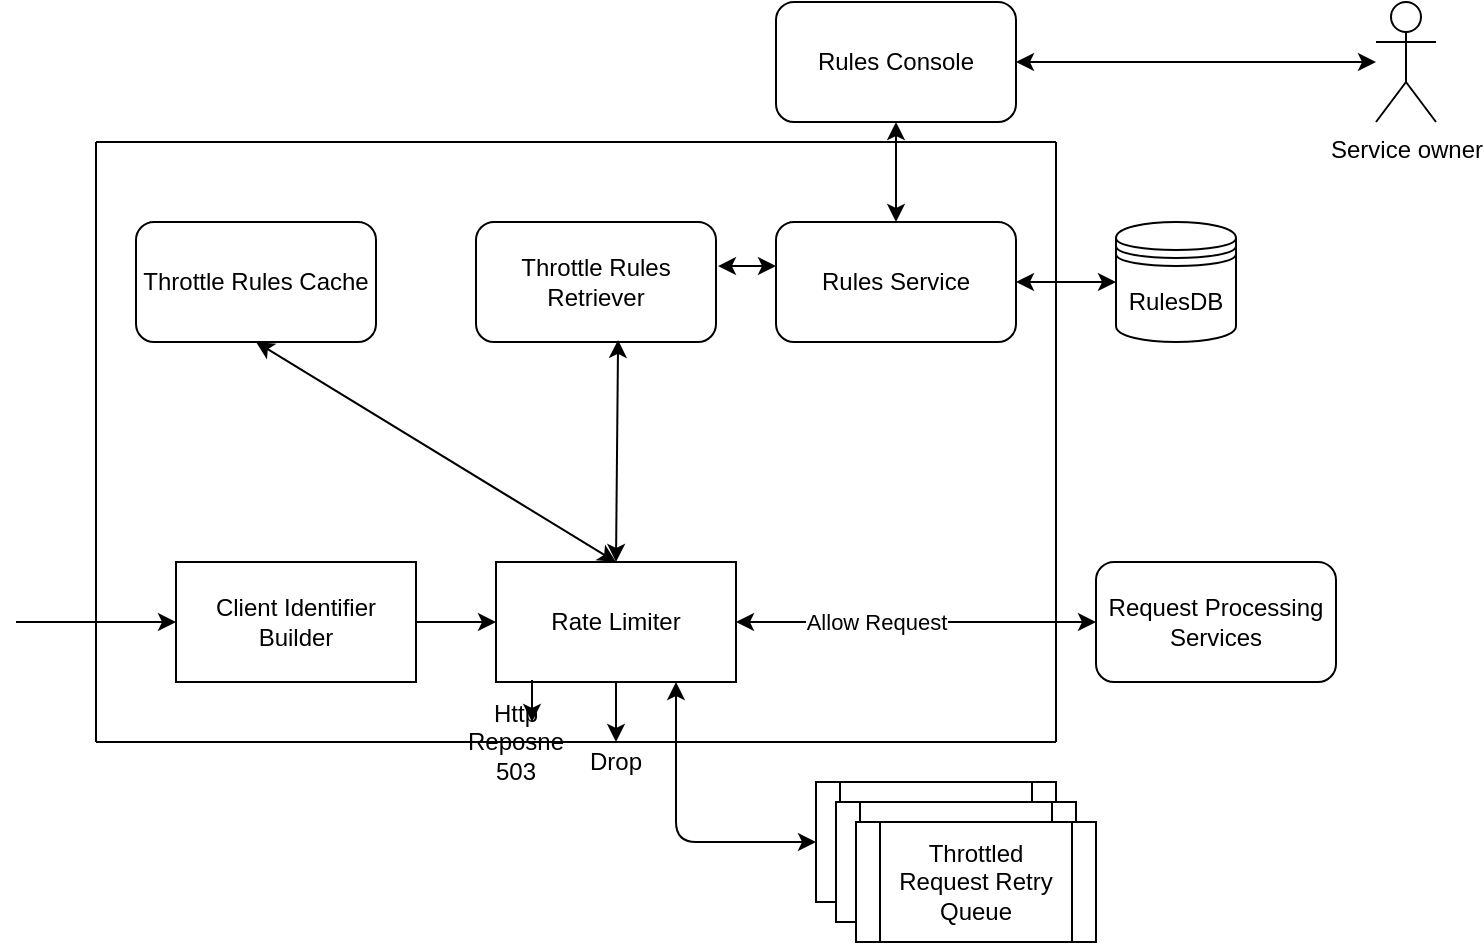 <mxfile version="14.8.6" type="github">
  <diagram id="HYuLJ-ym9R1XKDQ6_qAn" name="Page-1">
    <mxGraphModel dx="968" dy="782" grid="1" gridSize="10" guides="1" tooltips="1" connect="1" arrows="1" fold="1" page="1" pageScale="1" pageWidth="100" pageHeight="100" math="0" shadow="0">
      <root>
        <mxCell id="0" />
        <mxCell id="1" parent="0" />
        <mxCell id="Nr82PkmJTxqg345CKWqP-1" value="Client Identifier Builder" style="rounded=0;whiteSpace=wrap;html=1;" vertex="1" parent="1">
          <mxGeometry y="10" width="120" height="60" as="geometry" />
        </mxCell>
        <mxCell id="Nr82PkmJTxqg345CKWqP-2" value="Rate Limiter" style="rounded=0;whiteSpace=wrap;html=1;" vertex="1" parent="1">
          <mxGeometry x="160" y="10" width="120" height="60" as="geometry" />
        </mxCell>
        <mxCell id="Nr82PkmJTxqg345CKWqP-3" value="Throttle Rules Retriever" style="rounded=1;whiteSpace=wrap;html=1;" vertex="1" parent="1">
          <mxGeometry x="150" y="-160" width="120" height="60" as="geometry" />
        </mxCell>
        <mxCell id="Nr82PkmJTxqg345CKWqP-4" value="Throttle Rules Cache" style="rounded=1;whiteSpace=wrap;html=1;" vertex="1" parent="1">
          <mxGeometry x="-20" y="-160" width="120" height="60" as="geometry" />
        </mxCell>
        <mxCell id="Nr82PkmJTxqg345CKWqP-5" value="Rules Service" style="rounded=1;whiteSpace=wrap;html=1;" vertex="1" parent="1">
          <mxGeometry x="300" y="-160" width="120" height="60" as="geometry" />
        </mxCell>
        <mxCell id="Nr82PkmJTxqg345CKWqP-7" value="RulesDB" style="shape=datastore;whiteSpace=wrap;html=1;" vertex="1" parent="1">
          <mxGeometry x="470" y="-160" width="60" height="60" as="geometry" />
        </mxCell>
        <mxCell id="Nr82PkmJTxqg345CKWqP-8" value="" style="endArrow=classic;startArrow=classic;html=1;exitX=1;exitY=0.5;exitDx=0;exitDy=0;entryX=0;entryY=0.5;entryDx=0;entryDy=0;" edge="1" parent="1" source="Nr82PkmJTxqg345CKWqP-5" target="Nr82PkmJTxqg345CKWqP-7">
          <mxGeometry width="50" height="50" relative="1" as="geometry">
            <mxPoint x="190" y="10" as="sourcePoint" />
            <mxPoint x="240" y="-40" as="targetPoint" />
          </mxGeometry>
        </mxCell>
        <mxCell id="Nr82PkmJTxqg345CKWqP-9" value="Throttled Request Retry Queue" style="shape=process;whiteSpace=wrap;html=1;backgroundOutline=1;" vertex="1" parent="1">
          <mxGeometry x="320" y="120" width="120" height="60" as="geometry" />
        </mxCell>
        <mxCell id="Nr82PkmJTxqg345CKWqP-10" value="Throttled Request Retry Queue" style="shape=process;whiteSpace=wrap;html=1;backgroundOutline=1;" vertex="1" parent="1">
          <mxGeometry x="330" y="130" width="120" height="60" as="geometry" />
        </mxCell>
        <mxCell id="Nr82PkmJTxqg345CKWqP-11" value="Throttled Request Retry Queue" style="shape=process;whiteSpace=wrap;html=1;backgroundOutline=1;" vertex="1" parent="1">
          <mxGeometry x="340" y="140" width="120" height="60" as="geometry" />
        </mxCell>
        <mxCell id="Nr82PkmJTxqg345CKWqP-12" value="" style="endArrow=classic;html=1;" edge="1" parent="1" source="Nr82PkmJTxqg345CKWqP-2">
          <mxGeometry width="50" height="50" relative="1" as="geometry">
            <mxPoint x="120" y="140" as="sourcePoint" />
            <mxPoint x="220" y="100" as="targetPoint" />
          </mxGeometry>
        </mxCell>
        <mxCell id="Nr82PkmJTxqg345CKWqP-13" value="Drop" style="text;html=1;strokeColor=none;fillColor=none;align=center;verticalAlign=middle;whiteSpace=wrap;rounded=0;" vertex="1" parent="1">
          <mxGeometry x="200" y="100" width="40" height="20" as="geometry" />
        </mxCell>
        <mxCell id="Nr82PkmJTxqg345CKWqP-15" value="" style="endArrow=classic;startArrow=classic;html=1;exitX=0.75;exitY=1;exitDx=0;exitDy=0;entryX=0;entryY=0.5;entryDx=0;entryDy=0;" edge="1" parent="1" source="Nr82PkmJTxqg345CKWqP-2" target="Nr82PkmJTxqg345CKWqP-9">
          <mxGeometry width="50" height="50" relative="1" as="geometry">
            <mxPoint x="120" y="140" as="sourcePoint" />
            <mxPoint x="170" y="90" as="targetPoint" />
            <Array as="points">
              <mxPoint x="250" y="150" />
            </Array>
          </mxGeometry>
        </mxCell>
        <mxCell id="Nr82PkmJTxqg345CKWqP-16" value="" style="endArrow=classic;html=1;exitX=0.15;exitY=0.983;exitDx=0;exitDy=0;exitPerimeter=0;" edge="1" parent="1" source="Nr82PkmJTxqg345CKWqP-2">
          <mxGeometry width="50" height="50" relative="1" as="geometry">
            <mxPoint x="120" y="140" as="sourcePoint" />
            <mxPoint x="178" y="90" as="targetPoint" />
          </mxGeometry>
        </mxCell>
        <mxCell id="Nr82PkmJTxqg345CKWqP-17" value="Http Reposne 503" style="text;html=1;strokeColor=none;fillColor=none;align=center;verticalAlign=middle;whiteSpace=wrap;rounded=0;" vertex="1" parent="1">
          <mxGeometry x="150" y="90" width="40" height="20" as="geometry" />
        </mxCell>
        <mxCell id="Nr82PkmJTxqg345CKWqP-18" value="" style="endArrow=classic;startArrow=classic;html=1;entryX=0.5;entryY=0;entryDx=0;entryDy=0;exitX=0.5;exitY=1;exitDx=0;exitDy=0;" edge="1" parent="1" source="Nr82PkmJTxqg345CKWqP-4" target="Nr82PkmJTxqg345CKWqP-2">
          <mxGeometry width="50" height="50" relative="1" as="geometry">
            <mxPoint x="150" y="70" as="sourcePoint" />
            <mxPoint x="200" y="20" as="targetPoint" />
          </mxGeometry>
        </mxCell>
        <mxCell id="Nr82PkmJTxqg345CKWqP-19" value="" style="endArrow=classic;startArrow=classic;html=1;exitX=0.592;exitY=0.983;exitDx=0;exitDy=0;exitPerimeter=0;" edge="1" parent="1" source="Nr82PkmJTxqg345CKWqP-3">
          <mxGeometry width="50" height="50" relative="1" as="geometry">
            <mxPoint x="150" y="70" as="sourcePoint" />
            <mxPoint x="220" y="10" as="targetPoint" />
          </mxGeometry>
        </mxCell>
        <mxCell id="Nr82PkmJTxqg345CKWqP-20" value="" style="endArrow=classic;startArrow=classic;html=1;exitX=1.008;exitY=0.367;exitDx=0;exitDy=0;exitPerimeter=0;" edge="1" parent="1" source="Nr82PkmJTxqg345CKWqP-3">
          <mxGeometry width="50" height="50" relative="1" as="geometry">
            <mxPoint x="150" y="70" as="sourcePoint" />
            <mxPoint x="300" y="-138" as="targetPoint" />
          </mxGeometry>
        </mxCell>
        <mxCell id="Nr82PkmJTxqg345CKWqP-22" value="" style="endArrow=classic;html=1;exitX=1;exitY=0.5;exitDx=0;exitDy=0;entryX=0;entryY=0.5;entryDx=0;entryDy=0;" edge="1" parent="1" source="Nr82PkmJTxqg345CKWqP-1" target="Nr82PkmJTxqg345CKWqP-2">
          <mxGeometry width="50" height="50" relative="1" as="geometry">
            <mxPoint x="150" y="70" as="sourcePoint" />
            <mxPoint x="200" y="20" as="targetPoint" />
          </mxGeometry>
        </mxCell>
        <mxCell id="Nr82PkmJTxqg345CKWqP-23" value="Service owner" style="shape=umlActor;verticalLabelPosition=bottom;verticalAlign=top;html=1;outlineConnect=0;" vertex="1" parent="1">
          <mxGeometry x="600" y="-270" width="30" height="60" as="geometry" />
        </mxCell>
        <mxCell id="Nr82PkmJTxqg345CKWqP-24" value="Rules Console" style="rounded=1;whiteSpace=wrap;html=1;" vertex="1" parent="1">
          <mxGeometry x="300" y="-270" width="120" height="60" as="geometry" />
        </mxCell>
        <mxCell id="Nr82PkmJTxqg345CKWqP-25" value="" style="endArrow=classic;startArrow=classic;html=1;exitX=1;exitY=0.5;exitDx=0;exitDy=0;" edge="1" parent="1" source="Nr82PkmJTxqg345CKWqP-24">
          <mxGeometry width="50" height="50" relative="1" as="geometry">
            <mxPoint x="430" y="-120" as="sourcePoint" />
            <mxPoint x="600" y="-240" as="targetPoint" />
          </mxGeometry>
        </mxCell>
        <mxCell id="Nr82PkmJTxqg345CKWqP-26" value="" style="endArrow=classic;startArrow=classic;html=1;exitX=0.5;exitY=1;exitDx=0;exitDy=0;entryX=0.5;entryY=0;entryDx=0;entryDy=0;" edge="1" parent="1" source="Nr82PkmJTxqg345CKWqP-24" target="Nr82PkmJTxqg345CKWqP-5">
          <mxGeometry width="50" height="50" relative="1" as="geometry">
            <mxPoint x="430" y="-120" as="sourcePoint" />
            <mxPoint x="480" y="-170" as="targetPoint" />
            <Array as="points" />
          </mxGeometry>
        </mxCell>
        <mxCell id="Nr82PkmJTxqg345CKWqP-28" value="" style="endArrow=none;html=1;" edge="1" parent="1">
          <mxGeometry width="50" height="50" relative="1" as="geometry">
            <mxPoint x="-40" y="-200" as="sourcePoint" />
            <mxPoint x="440" y="-200" as="targetPoint" />
          </mxGeometry>
        </mxCell>
        <mxCell id="Nr82PkmJTxqg345CKWqP-29" value="" style="endArrow=none;html=1;" edge="1" parent="1">
          <mxGeometry width="50" height="50" relative="1" as="geometry">
            <mxPoint x="440" y="100" as="sourcePoint" />
            <mxPoint x="440" y="-200" as="targetPoint" />
          </mxGeometry>
        </mxCell>
        <mxCell id="Nr82PkmJTxqg345CKWqP-30" value="" style="endArrow=none;html=1;" edge="1" parent="1">
          <mxGeometry width="50" height="50" relative="1" as="geometry">
            <mxPoint x="-40" y="100" as="sourcePoint" />
            <mxPoint x="440" y="100" as="targetPoint" />
          </mxGeometry>
        </mxCell>
        <mxCell id="Nr82PkmJTxqg345CKWqP-31" value="" style="endArrow=none;html=1;" edge="1" parent="1">
          <mxGeometry width="50" height="50" relative="1" as="geometry">
            <mxPoint x="-40" y="100" as="sourcePoint" />
            <mxPoint x="-40" y="-200" as="targetPoint" />
          </mxGeometry>
        </mxCell>
        <mxCell id="Nr82PkmJTxqg345CKWqP-32" value="Request Processing Services" style="rounded=1;whiteSpace=wrap;html=1;" vertex="1" parent="1">
          <mxGeometry x="460" y="10" width="120" height="60" as="geometry" />
        </mxCell>
        <mxCell id="Nr82PkmJTxqg345CKWqP-33" value="" style="endArrow=classic;startArrow=classic;html=1;exitX=1;exitY=0.5;exitDx=0;exitDy=0;entryX=0;entryY=0.5;entryDx=0;entryDy=0;" edge="1" parent="1" source="Nr82PkmJTxqg345CKWqP-2" target="Nr82PkmJTxqg345CKWqP-32">
          <mxGeometry width="50" height="50" relative="1" as="geometry">
            <mxPoint x="410" y="20" as="sourcePoint" />
            <mxPoint x="460" y="-30" as="targetPoint" />
          </mxGeometry>
        </mxCell>
        <mxCell id="Nr82PkmJTxqg345CKWqP-34" value="Allow Request" style="edgeLabel;html=1;align=center;verticalAlign=middle;resizable=0;points=[];" vertex="1" connectable="0" parent="Nr82PkmJTxqg345CKWqP-33">
          <mxGeometry x="-0.222" relative="1" as="geometry">
            <mxPoint as="offset" />
          </mxGeometry>
        </mxCell>
        <mxCell id="Nr82PkmJTxqg345CKWqP-35" value="" style="endArrow=classic;html=1;entryX=0;entryY=0.5;entryDx=0;entryDy=0;" edge="1" parent="1" target="Nr82PkmJTxqg345CKWqP-1">
          <mxGeometry width="50" height="50" relative="1" as="geometry">
            <mxPoint x="-80" y="40" as="sourcePoint" />
            <mxPoint x="280" y="-20" as="targetPoint" />
          </mxGeometry>
        </mxCell>
      </root>
    </mxGraphModel>
  </diagram>
</mxfile>
